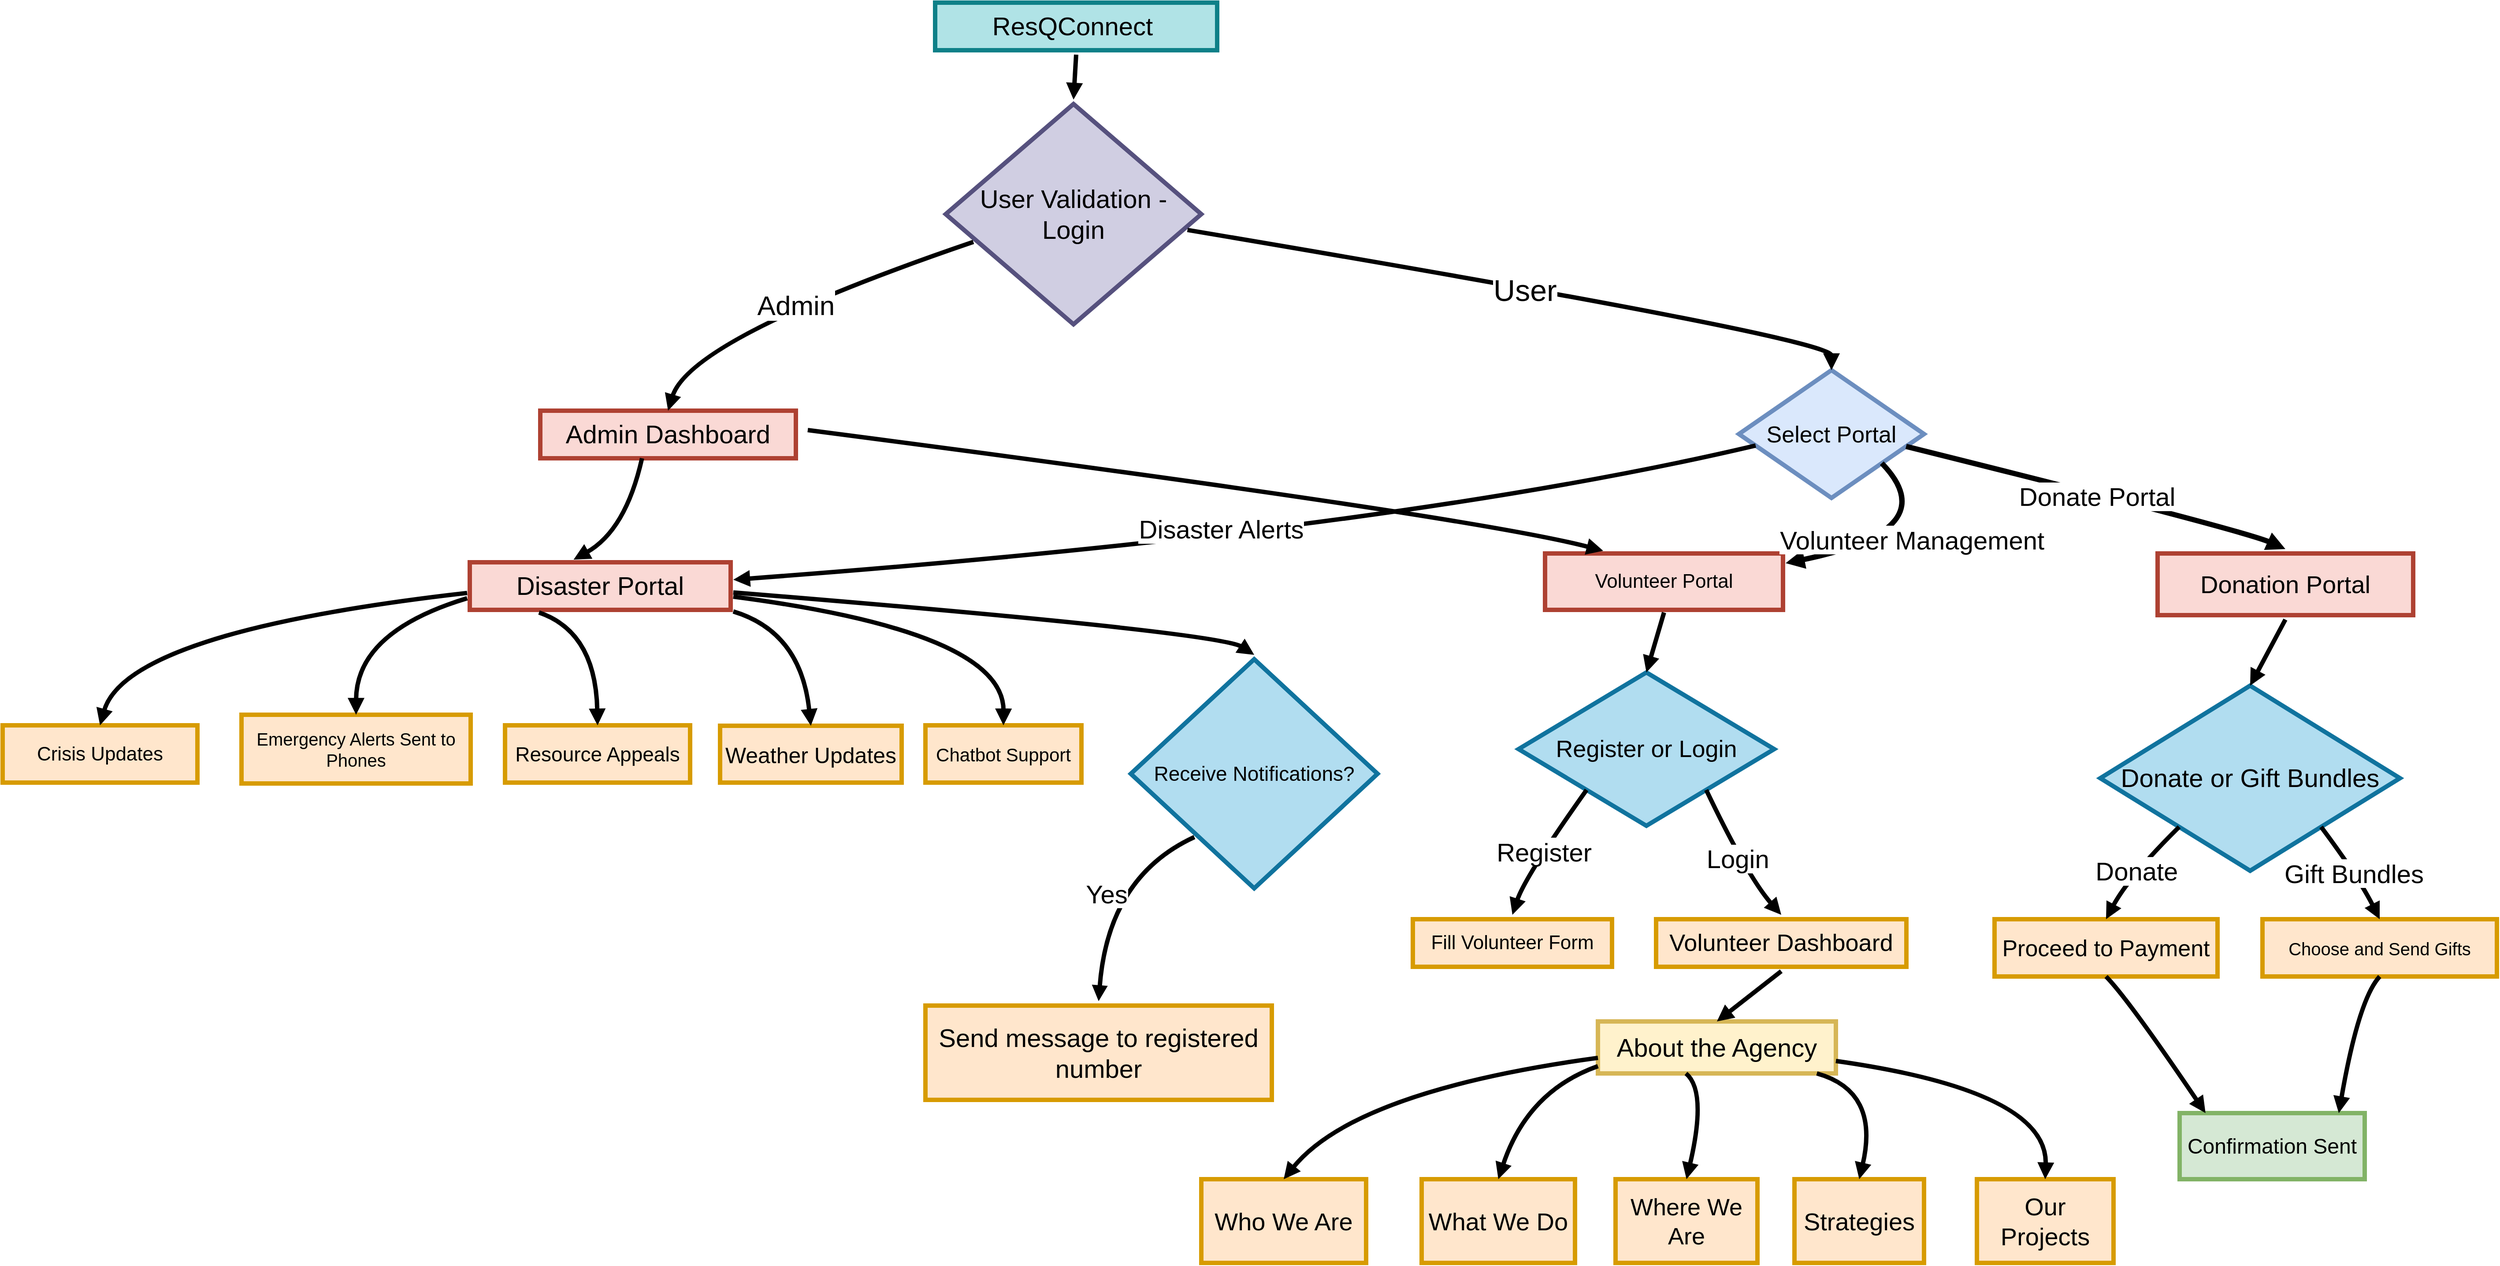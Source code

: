<mxfile version="26.0.16">
  <diagram name="Page-1" id="9MNiKln_7bNOvpsSco1v">
    <mxGraphModel dx="5220" dy="1215" grid="1" gridSize="10" guides="1" tooltips="1" connect="1" arrows="1" fold="1" page="1" pageScale="1" pageWidth="850" pageHeight="1100" math="0" shadow="0">
      <root>
        <mxCell id="0" />
        <mxCell id="1" parent="0" />
        <mxCell id="1mPR7iwp-td-xZgJdqya-189" value="ResQConnect " style="whiteSpace=wrap;strokeWidth=5;fontSize=29;perimeterSpacing=5;fillColor=#b0e3e6;strokeColor=#0e8088;" parent="1" vertex="1">
          <mxGeometry x="1018" y="1735" width="320" height="54" as="geometry" />
        </mxCell>
        <mxCell id="1mPR7iwp-td-xZgJdqya-190" value="User Validation - Login" style="rhombus;strokeWidth=5;whiteSpace=wrap;fontSize=29;perimeterSpacing=5;fillColor=#d0cee2;strokeColor=#56517e;" parent="1" vertex="1">
          <mxGeometry x="1030" y="1850" width="290" height="250" as="geometry" />
        </mxCell>
        <mxCell id="1mPR7iwp-td-xZgJdqya-191" value="Admin Dashboard" style="whiteSpace=wrap;strokeWidth=5;fontSize=29;fillColor=#fad9d5;strokeColor=#ae4132;" parent="1" vertex="1">
          <mxGeometry x="570" y="2198" width="290" height="54" as="geometry" />
        </mxCell>
        <mxCell id="1mPR7iwp-td-xZgJdqya-192" value="Disaster Portal" style="whiteSpace=wrap;strokeWidth=5;perimeterSpacing=3;fontSize=29;fillColor=#fad9d5;strokeColor=#ae4132;" parent="1" vertex="1">
          <mxGeometry x="490" y="2370" width="296" height="54" as="geometry" />
        </mxCell>
        <mxCell id="1mPR7iwp-td-xZgJdqya-193" value="Volunteer Portal" style="whiteSpace=wrap;strokeWidth=5;perimeterSpacing=3;fontSize=22;fillColor=#fad9d5;strokeColor=#ae4132;" parent="1" vertex="1">
          <mxGeometry x="1710" y="2360" width="270" height="64" as="geometry" />
        </mxCell>
        <mxCell id="1mPR7iwp-td-xZgJdqya-194" value="Select Portal" style="rhombus;strokeWidth=5;whiteSpace=wrap;fontSize=26;fillColor=#dae8fc;strokeColor=#6c8ebf;" parent="1" vertex="1">
          <mxGeometry x="1930" y="2152" width="210" height="145" as="geometry" />
        </mxCell>
        <mxCell id="1mPR7iwp-td-xZgJdqya-195" value="Crisis Updates" style="whiteSpace=wrap;strokeWidth=5;fontSize=22;fillColor=#ffe6cc;strokeColor=#d79b00;" parent="1" vertex="1">
          <mxGeometry x="-40" y="2555" width="221" height="65" as="geometry" />
        </mxCell>
        <mxCell id="1mPR7iwp-td-xZgJdqya-196" value="Emergency Alerts Sent to Phones" style="whiteSpace=wrap;strokeWidth=5;fontSize=20;fillColor=#ffe6cc;strokeColor=#d79b00;" parent="1" vertex="1">
          <mxGeometry x="231" y="2543" width="260" height="78" as="geometry" />
        </mxCell>
        <mxCell id="1mPR7iwp-td-xZgJdqya-197" value="Resource Appeals" style="whiteSpace=wrap;strokeWidth=5;fontSize=23;fillColor=#ffe6cc;strokeColor=#d79b00;" parent="1" vertex="1">
          <mxGeometry x="530" y="2555" width="210" height="65" as="geometry" />
        </mxCell>
        <mxCell id="1mPR7iwp-td-xZgJdqya-198" value="Weather Updates" style="whiteSpace=wrap;strokeWidth=5;fontSize=25;fillColor=#ffe6cc;strokeColor=#d79b00;" parent="1" vertex="1">
          <mxGeometry x="774" y="2555.5" width="206" height="64.5" as="geometry" />
        </mxCell>
        <mxCell id="1mPR7iwp-td-xZgJdqya-199" value="Chatbot Support" style="whiteSpace=wrap;strokeWidth=5;fontSize=21;fillColor=#ffe6cc;strokeColor=#d79b00;" parent="1" vertex="1">
          <mxGeometry x="1007" y="2555" width="177" height="65" as="geometry" />
        </mxCell>
        <mxCell id="1mPR7iwp-td-xZgJdqya-200" value="Receive Notifications?" style="rhombus;strokeWidth=5;whiteSpace=wrap;fontSize=23;perimeterSpacing=5;fillColor=#b1ddf0;strokeColor=#10739e;" parent="1" vertex="1">
          <mxGeometry x="1240" y="2480" width="280" height="260" as="geometry" />
        </mxCell>
        <mxCell id="1mPR7iwp-td-xZgJdqya-201" value="Send message to registered number" style="whiteSpace=wrap;strokeWidth=5;fontSize=29;perimeterSpacing=5;fillColor=#ffe6cc;strokeColor=#d79b00;" parent="1" vertex="1">
          <mxGeometry x="1007" y="2873" width="393" height="107" as="geometry" />
        </mxCell>
        <mxCell id="1mPR7iwp-td-xZgJdqya-203" value="Register or Login" style="rhombus;strokeWidth=5;whiteSpace=wrap;fontSize=27;fillColor=#b1ddf0;strokeColor=#10739e;" parent="1" vertex="1">
          <mxGeometry x="1680" y="2495" width="290" height="174" as="geometry" />
        </mxCell>
        <mxCell id="1mPR7iwp-td-xZgJdqya-204" value="Fill Volunteer Form" style="whiteSpace=wrap;strokeWidth=5;fontSize=22;perimeterSpacing=5;fillColor=#ffe6cc;strokeColor=#d79b00;" parent="1" vertex="1">
          <mxGeometry x="1560" y="2775" width="226" height="54" as="geometry" />
        </mxCell>
        <mxCell id="1mPR7iwp-td-xZgJdqya-205" value="Volunteer Dashboard" style="whiteSpace=wrap;strokeWidth=5;perimeterSpacing=5;fontSize=27;fillColor=#ffe6cc;strokeColor=#d79b00;" parent="1" vertex="1">
          <mxGeometry x="1836" y="2775" width="284" height="54" as="geometry" />
        </mxCell>
        <mxCell id="1mPR7iwp-td-xZgJdqya-206" value="About the Agency" style="whiteSpace=wrap;strokeWidth=5;fontSize=29;fillColor=#fff2cc;strokeColor=#d6b656;" parent="1" vertex="1">
          <mxGeometry x="1770" y="2891" width="270" height="59" as="geometry" />
        </mxCell>
        <mxCell id="1mPR7iwp-td-xZgJdqya-207" value="Who We Are" style="whiteSpace=wrap;strokeWidth=5;fontSize=28;fillColor=#ffe6cc;strokeColor=#d79b00;" parent="1" vertex="1">
          <mxGeometry x="1320" y="3070" width="187" height="95" as="geometry" />
        </mxCell>
        <mxCell id="1mPR7iwp-td-xZgJdqya-208" value="What We Do" style="whiteSpace=wrap;strokeWidth=5;fontSize=28;fillColor=#ffe6cc;strokeColor=#d79b00;" parent="1" vertex="1">
          <mxGeometry x="1570" y="3070" width="174" height="95" as="geometry" />
        </mxCell>
        <mxCell id="1mPR7iwp-td-xZgJdqya-209" value="Where We Are" style="whiteSpace=wrap;strokeWidth=5;fontSize=27;fillColor=#ffe6cc;strokeColor=#d79b00;" parent="1" vertex="1">
          <mxGeometry x="1790" y="3070" width="161" height="95" as="geometry" />
        </mxCell>
        <mxCell id="1mPR7iwp-td-xZgJdqya-210" value="Strategies" style="whiteSpace=wrap;strokeWidth=5;fontSize=28;fillColor=#ffe6cc;strokeColor=#d79b00;" parent="1" vertex="1">
          <mxGeometry x="1993" y="3070" width="147" height="95" as="geometry" />
        </mxCell>
        <mxCell id="1mPR7iwp-td-xZgJdqya-211" value="Our Projects" style="whiteSpace=wrap;strokeWidth=5;fontSize=28;fillColor=#ffe6cc;strokeColor=#d79b00;" parent="1" vertex="1">
          <mxGeometry x="2200" y="3070" width="155" height="95" as="geometry" />
        </mxCell>
        <mxCell id="1mPR7iwp-td-xZgJdqya-212" value="Donation Portal" style="whiteSpace=wrap;strokeWidth=5;perimeterSpacing=5;fontSize=28;fillColor=#fad9d5;strokeColor=#ae4132;" parent="1" vertex="1">
          <mxGeometry x="2405" y="2360" width="290" height="70" as="geometry" />
        </mxCell>
        <mxCell id="1mPR7iwp-td-xZgJdqya-213" value="Donate or Gift Bundles" style="rhombus;strokeWidth=5;whiteSpace=wrap;fontSize=29;fillColor=#b1ddf0;strokeColor=#10739e;" parent="1" vertex="1">
          <mxGeometry x="2340" y="2510" width="340" height="210" as="geometry" />
        </mxCell>
        <mxCell id="1mPR7iwp-td-xZgJdqya-214" value="Proceed to Payment" style="whiteSpace=wrap;strokeWidth=5;fontSize=26;fillColor=#ffe6cc;strokeColor=#d79b00;" parent="1" vertex="1">
          <mxGeometry x="2220" y="2775" width="253" height="65" as="geometry" />
        </mxCell>
        <mxCell id="1mPR7iwp-td-xZgJdqya-215" value="Choose and Send Gifts" style="whiteSpace=wrap;strokeWidth=5;fontSize=20;fillColor=#ffe6cc;strokeColor=#d79b00;" parent="1" vertex="1">
          <mxGeometry x="2524" y="2775" width="266" height="65" as="geometry" />
        </mxCell>
        <mxCell id="1mPR7iwp-td-xZgJdqya-216" value="Confirmation Sent" style="whiteSpace=wrap;strokeWidth=5;fontSize=24;fillColor=#d5e8d4;strokeColor=#82b366;" parent="1" vertex="1">
          <mxGeometry x="2430" y="2995" width="210" height="75" as="geometry" />
        </mxCell>
        <mxCell id="1mPR7iwp-td-xZgJdqya-219" value="" style="curved=1;startArrow=none;endArrow=block;exitX=0.5;exitY=1;entryX=0.5;entryY=0;rounded=0;strokeWidth=5;" parent="1" source="1mPR7iwp-td-xZgJdqya-189" target="1mPR7iwp-td-xZgJdqya-190" edge="1">
          <mxGeometry relative="1" as="geometry">
            <Array as="points" />
          </mxGeometry>
        </mxCell>
        <mxCell id="1mPR7iwp-td-xZgJdqya-220" value="Admin" style="curved=1;startArrow=none;endArrow=block;exitX=0;exitY=0.66;entryX=0.5;entryY=-0.01;rounded=0;fontSize=31;strokeWidth=5;" parent="1" source="1mPR7iwp-td-xZgJdqya-190" target="1mPR7iwp-td-xZgJdqya-191" edge="1">
          <mxGeometry relative="1" as="geometry">
            <Array as="points">
              <mxPoint x="740" y="2116" />
            </Array>
          </mxGeometry>
        </mxCell>
        <mxCell id="1mPR7iwp-td-xZgJdqya-221" value="" style="curved=1;startArrow=none;endArrow=block;exitX=0.4;exitY=0.99;entryX=0.4;entryY=0;rounded=0;strokeWidth=5;" parent="1" source="1mPR7iwp-td-xZgJdqya-191" target="1mPR7iwp-td-xZgJdqya-192" edge="1">
          <mxGeometry relative="1" as="geometry">
            <Array as="points">
              <mxPoint x="667" y="2334" />
            </Array>
          </mxGeometry>
        </mxCell>
        <mxCell id="1mPR7iwp-td-xZgJdqya-222" value="" style="curved=1;startArrow=none;endArrow=block;exitX=1;exitY=0.71;entryX=0.25;entryY=0;rounded=0;entryDx=0;entryDy=0;strokeWidth=5;" parent="1" target="1mPR7iwp-td-xZgJdqya-193" edge="1">
          <mxGeometry relative="1" as="geometry">
            <Array as="points">
              <mxPoint x="1626.48" y="2317.66" />
            </Array>
            <mxPoint x="873.48" y="2220" as="sourcePoint" />
            <mxPoint x="1741" y="2353.66" as="targetPoint" />
          </mxGeometry>
        </mxCell>
        <mxCell id="1mPR7iwp-td-xZgJdqya-223" value="User" style="curved=1;startArrow=none;endArrow=block;exitX=1;exitY=0.58;entryX=0.5;entryY=0;rounded=0;fontSize=34;strokeWidth=5;" parent="1" source="1mPR7iwp-td-xZgJdqya-190" target="1mPR7iwp-td-xZgJdqya-194" edge="1">
          <mxGeometry relative="1" as="geometry">
            <Array as="points">
              <mxPoint x="2035" y="2116" />
            </Array>
          </mxGeometry>
        </mxCell>
        <mxCell id="1mPR7iwp-td-xZgJdqya-224" value="Disaster Alerts" style="curved=1;startArrow=none;endArrow=block;exitX=0;exitY=0.61;entryX=1;entryY=0.38;rounded=0;strokeWidth=5;fontSize=29;" parent="1" source="1mPR7iwp-td-xZgJdqya-194" target="1mPR7iwp-td-xZgJdqya-192" edge="1">
          <mxGeometry x="0.053" y="-19" relative="1" as="geometry">
            <Array as="points">
              <mxPoint x="1540" y="2334" />
            </Array>
            <mxPoint x="1" as="offset" />
          </mxGeometry>
        </mxCell>
        <mxCell id="1mPR7iwp-td-xZgJdqya-225" value="" style="curved=1;startArrow=none;endArrow=block;exitX=0;exitY=0.63;entryX=0.5;entryY=0;rounded=0;strokeWidth=5;" parent="1" source="1mPR7iwp-td-xZgJdqya-192" target="1mPR7iwp-td-xZgJdqya-195" edge="1">
          <mxGeometry relative="1" as="geometry">
            <Array as="points">
              <mxPoint x="100" y="2449" />
            </Array>
          </mxGeometry>
        </mxCell>
        <mxCell id="1mPR7iwp-td-xZgJdqya-226" value="" style="curved=1;startArrow=none;endArrow=block;exitX=0;exitY=0.73;entryX=0.5;entryY=0;rounded=0;strokeWidth=5;" parent="1" source="1mPR7iwp-td-xZgJdqya-192" target="1mPR7iwp-td-xZgJdqya-196" edge="1">
          <mxGeometry relative="1" as="geometry">
            <Array as="points">
              <mxPoint x="361" y="2449" />
            </Array>
          </mxGeometry>
        </mxCell>
        <mxCell id="1mPR7iwp-td-xZgJdqya-227" value="" style="curved=1;startArrow=none;endArrow=block;exitX=0.27;exitY=1;entryX=0.5;entryY=0;rounded=0;strokeWidth=5;" parent="1" source="1mPR7iwp-td-xZgJdqya-192" target="1mPR7iwp-td-xZgJdqya-197" edge="1">
          <mxGeometry relative="1" as="geometry">
            <Array as="points">
              <mxPoint x="633" y="2449" />
            </Array>
          </mxGeometry>
        </mxCell>
        <mxCell id="1mPR7iwp-td-xZgJdqya-228" value="" style="curved=1;startArrow=none;endArrow=block;exitX=1;exitY=0.98;entryX=0.5;entryY=0;rounded=0;strokeWidth=5;" parent="1" source="1mPR7iwp-td-xZgJdqya-192" target="1mPR7iwp-td-xZgJdqya-198" edge="1">
          <mxGeometry relative="1" as="geometry">
            <Array as="points">
              <mxPoint x="866" y="2449" />
            </Array>
          </mxGeometry>
        </mxCell>
        <mxCell id="1mPR7iwp-td-xZgJdqya-229" value="" style="curved=1;startArrow=none;endArrow=block;exitX=1;exitY=0.7;entryX=0.5;entryY=0;rounded=0;strokeWidth=5;" parent="1" source="1mPR7iwp-td-xZgJdqya-192" target="1mPR7iwp-td-xZgJdqya-199" edge="1">
          <mxGeometry relative="1" as="geometry">
            <Array as="points">
              <mxPoint x="1096" y="2449" />
            </Array>
          </mxGeometry>
        </mxCell>
        <mxCell id="1mPR7iwp-td-xZgJdqya-230" value="" style="curved=1;startArrow=none;endArrow=block;exitX=1;exitY=0.62;entryX=0.5;entryY=0;rounded=0;strokeWidth=5;" parent="1" source="1mPR7iwp-td-xZgJdqya-192" target="1mPR7iwp-td-xZgJdqya-200" edge="1">
          <mxGeometry relative="1" as="geometry">
            <Array as="points">
              <mxPoint x="1340" y="2449" />
            </Array>
          </mxGeometry>
        </mxCell>
        <mxCell id="1mPR7iwp-td-xZgJdqya-231" value="Yes" style="curved=1;startArrow=none;endArrow=block;exitX=0.06;exitY=1;entryX=0.5;entryY=0;rounded=0;endSize=5;startSize=5;fontSize=29;strokeWidth=5;" parent="1" source="1mPR7iwp-td-xZgJdqya-200" target="1mPR7iwp-td-xZgJdqya-201" edge="1">
          <mxGeometry relative="1" as="geometry">
            <Array as="points">
              <mxPoint x="1214" y="2727" />
            </Array>
          </mxGeometry>
        </mxCell>
        <mxCell id="1mPR7iwp-td-xZgJdqya-233" value="Volunteer Management" style="curved=1;startArrow=none;endArrow=block;exitX=1;exitY=0.92;entryX=1;entryY=0.2;rounded=0;fontSize=29;strokeWidth=6;" parent="1" source="1mPR7iwp-td-xZgJdqya-194" target="1mPR7iwp-td-xZgJdqya-193" edge="1">
          <mxGeometry relative="1" as="geometry">
            <Array as="points">
              <mxPoint x="2166" y="2334" />
            </Array>
          </mxGeometry>
        </mxCell>
        <mxCell id="1mPR7iwp-td-xZgJdqya-234" value="" style="curved=1;startArrow=none;endArrow=block;exitX=0.5;exitY=1;entryX=0.5;entryY=0;rounded=0;strokeWidth=5;" parent="1" source="1mPR7iwp-td-xZgJdqya-193" target="1mPR7iwp-td-xZgJdqya-203" edge="1">
          <mxGeometry relative="1" as="geometry">
            <Array as="points" />
          </mxGeometry>
        </mxCell>
        <mxCell id="1mPR7iwp-td-xZgJdqya-235" value="Register" style="curved=1;startArrow=none;endArrow=block;exitX=0.06;exitY=1;entryX=0.5;entryY=0;rounded=0;fontSize=29;strokeWidth=5;" parent="1" source="1mPR7iwp-td-xZgJdqya-203" target="1mPR7iwp-td-xZgJdqya-204" edge="1">
          <mxGeometry relative="1" as="geometry">
            <Array as="points">
              <mxPoint x="1687" y="2727" />
            </Array>
          </mxGeometry>
        </mxCell>
        <mxCell id="1mPR7iwp-td-xZgJdqya-236" value="Login" style="curved=1;startArrow=none;endArrow=block;exitX=0.94;exitY=1;entryX=0.5;entryY=0;rounded=0;fontSize=29;strokeWidth=5;" parent="1" source="1mPR7iwp-td-xZgJdqya-203" target="1mPR7iwp-td-xZgJdqya-205" edge="1">
          <mxGeometry relative="1" as="geometry">
            <Array as="points">
              <mxPoint x="1940" y="2727" />
            </Array>
          </mxGeometry>
        </mxCell>
        <mxCell id="1mPR7iwp-td-xZgJdqya-237" value="" style="curved=1;startArrow=none;endArrow=block;exitX=0.5;exitY=1;entryX=0.5;entryY=0;rounded=0;strokeWidth=5;" parent="1" source="1mPR7iwp-td-xZgJdqya-205" target="1mPR7iwp-td-xZgJdqya-206" edge="1">
          <mxGeometry relative="1" as="geometry">
            <Array as="points" />
          </mxGeometry>
        </mxCell>
        <mxCell id="1mPR7iwp-td-xZgJdqya-238" value="" style="curved=1;startArrow=none;endArrow=block;exitX=0;exitY=0.7;entryX=0.5;entryY=0;rounded=0;strokeWidth=5;fontSize=14;" parent="1" source="1mPR7iwp-td-xZgJdqya-206" target="1mPR7iwp-td-xZgJdqya-207" edge="1">
          <mxGeometry relative="1" as="geometry">
            <Array as="points">
              <mxPoint x="1494" y="2970" />
            </Array>
          </mxGeometry>
        </mxCell>
        <mxCell id="1mPR7iwp-td-xZgJdqya-239" value="" style="curved=1;startArrow=none;endArrow=block;exitX=0;exitY=0.86;entryX=0.5;entryY=0;rounded=0;strokeWidth=5;" parent="1" source="1mPR7iwp-td-xZgJdqya-206" target="1mPR7iwp-td-xZgJdqya-208" edge="1">
          <mxGeometry relative="1" as="geometry">
            <Array as="points">
              <mxPoint x="1690" y="2970" />
            </Array>
          </mxGeometry>
        </mxCell>
        <mxCell id="1mPR7iwp-td-xZgJdqya-240" value="" style="curved=1;startArrow=none;endArrow=block;exitX=0.37;exitY=1;entryX=0.5;entryY=0;rounded=0;strokeWidth=5;" parent="1" source="1mPR7iwp-td-xZgJdqya-206" target="1mPR7iwp-td-xZgJdqya-209" edge="1">
          <mxGeometry relative="1" as="geometry">
            <Array as="points">
              <mxPoint x="1894" y="2970" />
            </Array>
          </mxGeometry>
        </mxCell>
        <mxCell id="1mPR7iwp-td-xZgJdqya-241" value="" style="curved=1;startArrow=none;endArrow=block;exitX=0.92;exitY=1;entryX=0.5;entryY=0;rounded=0;strokeWidth=5;" parent="1" source="1mPR7iwp-td-xZgJdqya-206" target="1mPR7iwp-td-xZgJdqya-210" edge="1">
          <mxGeometry relative="1" as="geometry">
            <Array as="points">
              <mxPoint x="2090" y="2970" />
            </Array>
          </mxGeometry>
        </mxCell>
        <mxCell id="1mPR7iwp-td-xZgJdqya-242" value="" style="curved=1;startArrow=none;endArrow=block;exitX=1;exitY=0.76;entryX=0.5;entryY=0;rounded=0;strokeWidth=5;" parent="1" source="1mPR7iwp-td-xZgJdqya-206" target="1mPR7iwp-td-xZgJdqya-211" edge="1">
          <mxGeometry relative="1" as="geometry">
            <Array as="points">
              <mxPoint x="2281" y="2970" />
            </Array>
          </mxGeometry>
        </mxCell>
        <mxCell id="1mPR7iwp-td-xZgJdqya-243" value="Donate Portal" style="curved=1;startArrow=none;endArrow=block;exitX=1;exitY=0.62;entryX=0.5;entryY=0;rounded=0;fontSize=29;strokeWidth=6;" parent="1" source="1mPR7iwp-td-xZgJdqya-194" target="1mPR7iwp-td-xZgJdqya-212" edge="1">
          <mxGeometry relative="1" as="geometry">
            <Array as="points">
              <mxPoint x="2503" y="2334" />
            </Array>
          </mxGeometry>
        </mxCell>
        <mxCell id="1mPR7iwp-td-xZgJdqya-244" value="" style="curved=1;startArrow=none;endArrow=block;exitX=0.5;exitY=1;entryX=0.5;entryY=0;rounded=0;strokeWidth=5;" parent="1" source="1mPR7iwp-td-xZgJdqya-212" target="1mPR7iwp-td-xZgJdqya-213" edge="1">
          <mxGeometry relative="1" as="geometry">
            <Array as="points" />
          </mxGeometry>
        </mxCell>
        <mxCell id="1mPR7iwp-td-xZgJdqya-245" value="Donate" style="curved=1;startArrow=none;endArrow=block;exitX=0.05;exitY=1;entryX=0.5;entryY=0;rounded=0;strokeWidth=5;fontSize=29;" parent="1" source="1mPR7iwp-td-xZgJdqya-213" target="1mPR7iwp-td-xZgJdqya-214" edge="1">
          <mxGeometry relative="1" as="geometry">
            <Array as="points">
              <mxPoint x="2372" y="2727" />
            </Array>
          </mxGeometry>
        </mxCell>
        <mxCell id="1mPR7iwp-td-xZgJdqya-246" value="Gift Bundles" style="curved=1;startArrow=none;endArrow=block;exitX=0.95;exitY=1;entryX=0.5;entryY=0;rounded=0;strokeWidth=5;fontSize=29;" parent="1" source="1mPR7iwp-td-xZgJdqya-213" target="1mPR7iwp-td-xZgJdqya-215" edge="1">
          <mxGeometry relative="1" as="geometry">
            <Array as="points">
              <mxPoint x="2633" y="2727" />
            </Array>
          </mxGeometry>
        </mxCell>
        <mxCell id="1mPR7iwp-td-xZgJdqya-247" value="" style="curved=1;startArrow=none;endArrow=block;exitX=0.5;exitY=1;entryX=0.14;entryY=0;rounded=0;strokeWidth=5;" parent="1" source="1mPR7iwp-td-xZgJdqya-214" target="1mPR7iwp-td-xZgJdqya-216" edge="1">
          <mxGeometry relative="1" as="geometry">
            <Array as="points">
              <mxPoint x="2372" y="2866" />
            </Array>
          </mxGeometry>
        </mxCell>
        <mxCell id="1mPR7iwp-td-xZgJdqya-248" value="" style="curved=1;startArrow=none;endArrow=block;exitX=0.5;exitY=1;entryX=0.86;entryY=0;rounded=0;strokeWidth=5;" parent="1" source="1mPR7iwp-td-xZgJdqya-215" target="1mPR7iwp-td-xZgJdqya-216" edge="1">
          <mxGeometry relative="1" as="geometry">
            <Array as="points">
              <mxPoint x="2633" y="2866" />
            </Array>
          </mxGeometry>
        </mxCell>
      </root>
    </mxGraphModel>
  </diagram>
</mxfile>
